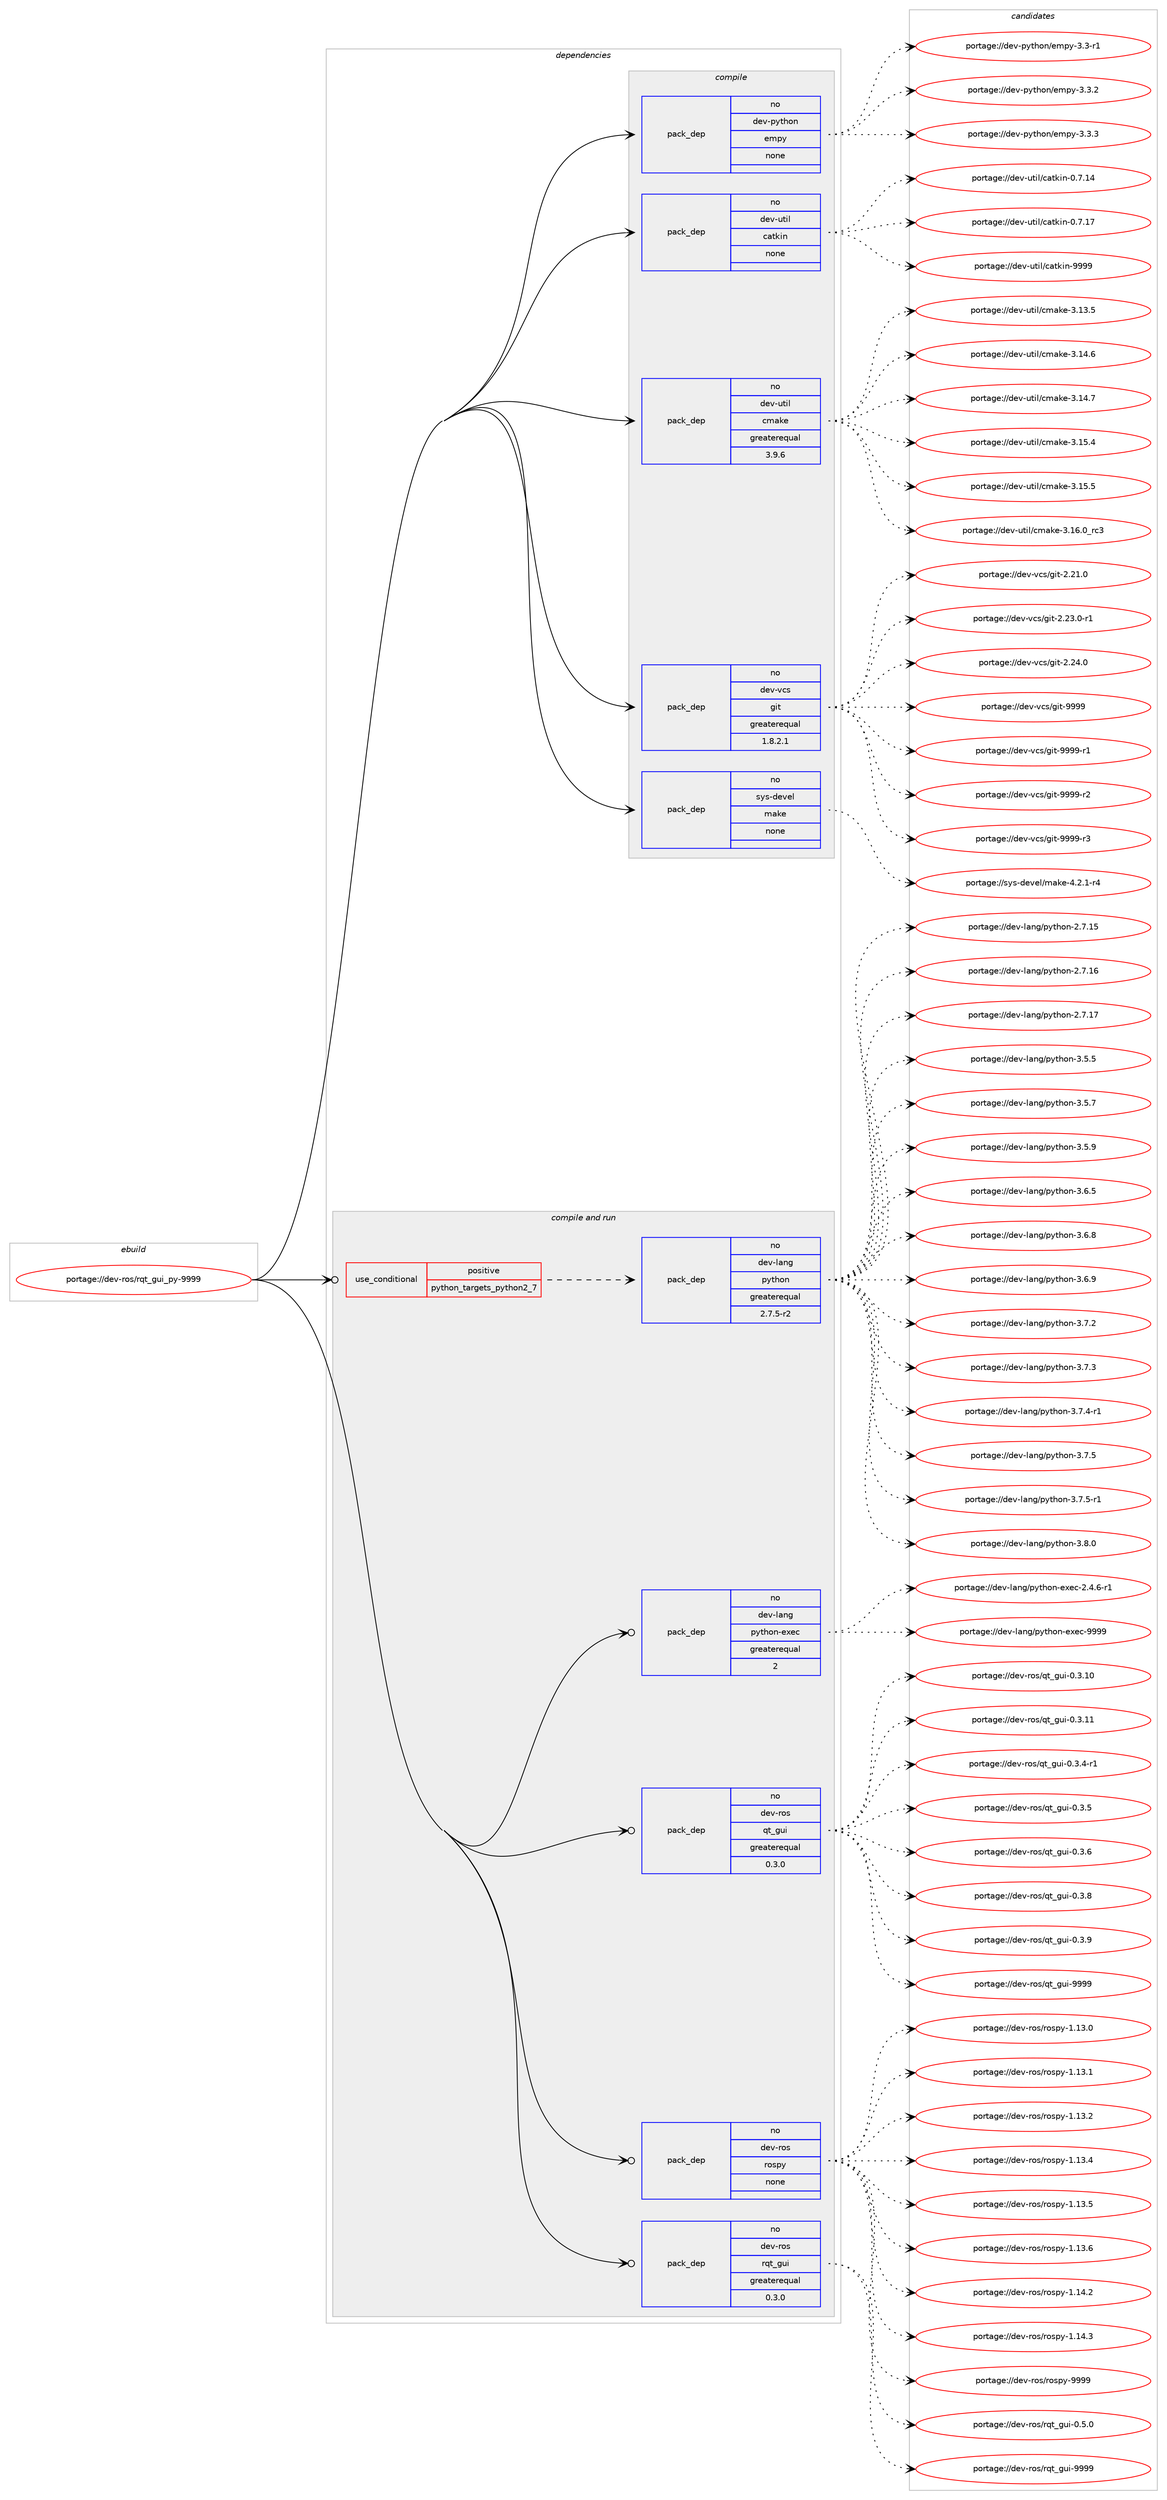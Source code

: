 digraph prolog {

# *************
# Graph options
# *************

newrank=true;
concentrate=true;
compound=true;
graph [rankdir=LR,fontname=Helvetica,fontsize=10,ranksep=1.5];#, ranksep=2.5, nodesep=0.2];
edge  [arrowhead=vee];
node  [fontname=Helvetica,fontsize=10];

# **********
# The ebuild
# **********

subgraph cluster_leftcol {
color=gray;
rank=same;
label=<<i>ebuild</i>>;
id [label="portage://dev-ros/rqt_gui_py-9999", color=red, width=4, href="../dev-ros/rqt_gui_py-9999.svg"];
}

# ****************
# The dependencies
# ****************

subgraph cluster_midcol {
color=gray;
label=<<i>dependencies</i>>;
subgraph cluster_compile {
fillcolor="#eeeeee";
style=filled;
label=<<i>compile</i>>;
subgraph pack152509 {
dependency200518 [label=<<TABLE BORDER="0" CELLBORDER="1" CELLSPACING="0" CELLPADDING="4" WIDTH="220"><TR><TD ROWSPAN="6" CELLPADDING="30">pack_dep</TD></TR><TR><TD WIDTH="110">no</TD></TR><TR><TD>dev-python</TD></TR><TR><TD>empy</TD></TR><TR><TD>none</TD></TR><TR><TD></TD></TR></TABLE>>, shape=none, color=blue];
}
id:e -> dependency200518:w [weight=20,style="solid",arrowhead="vee"];
subgraph pack152510 {
dependency200519 [label=<<TABLE BORDER="0" CELLBORDER="1" CELLSPACING="0" CELLPADDING="4" WIDTH="220"><TR><TD ROWSPAN="6" CELLPADDING="30">pack_dep</TD></TR><TR><TD WIDTH="110">no</TD></TR><TR><TD>dev-util</TD></TR><TR><TD>catkin</TD></TR><TR><TD>none</TD></TR><TR><TD></TD></TR></TABLE>>, shape=none, color=blue];
}
id:e -> dependency200519:w [weight=20,style="solid",arrowhead="vee"];
subgraph pack152511 {
dependency200520 [label=<<TABLE BORDER="0" CELLBORDER="1" CELLSPACING="0" CELLPADDING="4" WIDTH="220"><TR><TD ROWSPAN="6" CELLPADDING="30">pack_dep</TD></TR><TR><TD WIDTH="110">no</TD></TR><TR><TD>dev-util</TD></TR><TR><TD>cmake</TD></TR><TR><TD>greaterequal</TD></TR><TR><TD>3.9.6</TD></TR></TABLE>>, shape=none, color=blue];
}
id:e -> dependency200520:w [weight=20,style="solid",arrowhead="vee"];
subgraph pack152512 {
dependency200521 [label=<<TABLE BORDER="0" CELLBORDER="1" CELLSPACING="0" CELLPADDING="4" WIDTH="220"><TR><TD ROWSPAN="6" CELLPADDING="30">pack_dep</TD></TR><TR><TD WIDTH="110">no</TD></TR><TR><TD>dev-vcs</TD></TR><TR><TD>git</TD></TR><TR><TD>greaterequal</TD></TR><TR><TD>1.8.2.1</TD></TR></TABLE>>, shape=none, color=blue];
}
id:e -> dependency200521:w [weight=20,style="solid",arrowhead="vee"];
subgraph pack152513 {
dependency200522 [label=<<TABLE BORDER="0" CELLBORDER="1" CELLSPACING="0" CELLPADDING="4" WIDTH="220"><TR><TD ROWSPAN="6" CELLPADDING="30">pack_dep</TD></TR><TR><TD WIDTH="110">no</TD></TR><TR><TD>sys-devel</TD></TR><TR><TD>make</TD></TR><TR><TD>none</TD></TR><TR><TD></TD></TR></TABLE>>, shape=none, color=blue];
}
id:e -> dependency200522:w [weight=20,style="solid",arrowhead="vee"];
}
subgraph cluster_compileandrun {
fillcolor="#eeeeee";
style=filled;
label=<<i>compile and run</i>>;
subgraph cond44581 {
dependency200523 [label=<<TABLE BORDER="0" CELLBORDER="1" CELLSPACING="0" CELLPADDING="4"><TR><TD ROWSPAN="3" CELLPADDING="10">use_conditional</TD></TR><TR><TD>positive</TD></TR><TR><TD>python_targets_python2_7</TD></TR></TABLE>>, shape=none, color=red];
subgraph pack152514 {
dependency200524 [label=<<TABLE BORDER="0" CELLBORDER="1" CELLSPACING="0" CELLPADDING="4" WIDTH="220"><TR><TD ROWSPAN="6" CELLPADDING="30">pack_dep</TD></TR><TR><TD WIDTH="110">no</TD></TR><TR><TD>dev-lang</TD></TR><TR><TD>python</TD></TR><TR><TD>greaterequal</TD></TR><TR><TD>2.7.5-r2</TD></TR></TABLE>>, shape=none, color=blue];
}
dependency200523:e -> dependency200524:w [weight=20,style="dashed",arrowhead="vee"];
}
id:e -> dependency200523:w [weight=20,style="solid",arrowhead="odotvee"];
subgraph pack152515 {
dependency200525 [label=<<TABLE BORDER="0" CELLBORDER="1" CELLSPACING="0" CELLPADDING="4" WIDTH="220"><TR><TD ROWSPAN="6" CELLPADDING="30">pack_dep</TD></TR><TR><TD WIDTH="110">no</TD></TR><TR><TD>dev-lang</TD></TR><TR><TD>python-exec</TD></TR><TR><TD>greaterequal</TD></TR><TR><TD>2</TD></TR></TABLE>>, shape=none, color=blue];
}
id:e -> dependency200525:w [weight=20,style="solid",arrowhead="odotvee"];
subgraph pack152516 {
dependency200526 [label=<<TABLE BORDER="0" CELLBORDER="1" CELLSPACING="0" CELLPADDING="4" WIDTH="220"><TR><TD ROWSPAN="6" CELLPADDING="30">pack_dep</TD></TR><TR><TD WIDTH="110">no</TD></TR><TR><TD>dev-ros</TD></TR><TR><TD>qt_gui</TD></TR><TR><TD>greaterequal</TD></TR><TR><TD>0.3.0</TD></TR></TABLE>>, shape=none, color=blue];
}
id:e -> dependency200526:w [weight=20,style="solid",arrowhead="odotvee"];
subgraph pack152517 {
dependency200527 [label=<<TABLE BORDER="0" CELLBORDER="1" CELLSPACING="0" CELLPADDING="4" WIDTH="220"><TR><TD ROWSPAN="6" CELLPADDING="30">pack_dep</TD></TR><TR><TD WIDTH="110">no</TD></TR><TR><TD>dev-ros</TD></TR><TR><TD>rospy</TD></TR><TR><TD>none</TD></TR><TR><TD></TD></TR></TABLE>>, shape=none, color=blue];
}
id:e -> dependency200527:w [weight=20,style="solid",arrowhead="odotvee"];
subgraph pack152518 {
dependency200528 [label=<<TABLE BORDER="0" CELLBORDER="1" CELLSPACING="0" CELLPADDING="4" WIDTH="220"><TR><TD ROWSPAN="6" CELLPADDING="30">pack_dep</TD></TR><TR><TD WIDTH="110">no</TD></TR><TR><TD>dev-ros</TD></TR><TR><TD>rqt_gui</TD></TR><TR><TD>greaterequal</TD></TR><TR><TD>0.3.0</TD></TR></TABLE>>, shape=none, color=blue];
}
id:e -> dependency200528:w [weight=20,style="solid",arrowhead="odotvee"];
}
subgraph cluster_run {
fillcolor="#eeeeee";
style=filled;
label=<<i>run</i>>;
}
}

# **************
# The candidates
# **************

subgraph cluster_choices {
rank=same;
color=gray;
label=<<i>candidates</i>>;

subgraph choice152509 {
color=black;
nodesep=1;
choiceportage1001011184511212111610411111047101109112121455146514511449 [label="portage://dev-python/empy-3.3-r1", color=red, width=4,href="../dev-python/empy-3.3-r1.svg"];
choiceportage1001011184511212111610411111047101109112121455146514650 [label="portage://dev-python/empy-3.3.2", color=red, width=4,href="../dev-python/empy-3.3.2.svg"];
choiceportage1001011184511212111610411111047101109112121455146514651 [label="portage://dev-python/empy-3.3.3", color=red, width=4,href="../dev-python/empy-3.3.3.svg"];
dependency200518:e -> choiceportage1001011184511212111610411111047101109112121455146514511449:w [style=dotted,weight="100"];
dependency200518:e -> choiceportage1001011184511212111610411111047101109112121455146514650:w [style=dotted,weight="100"];
dependency200518:e -> choiceportage1001011184511212111610411111047101109112121455146514651:w [style=dotted,weight="100"];
}
subgraph choice152510 {
color=black;
nodesep=1;
choiceportage1001011184511711610510847999711610710511045484655464952 [label="portage://dev-util/catkin-0.7.14", color=red, width=4,href="../dev-util/catkin-0.7.14.svg"];
choiceportage1001011184511711610510847999711610710511045484655464955 [label="portage://dev-util/catkin-0.7.17", color=red, width=4,href="../dev-util/catkin-0.7.17.svg"];
choiceportage100101118451171161051084799971161071051104557575757 [label="portage://dev-util/catkin-9999", color=red, width=4,href="../dev-util/catkin-9999.svg"];
dependency200519:e -> choiceportage1001011184511711610510847999711610710511045484655464952:w [style=dotted,weight="100"];
dependency200519:e -> choiceportage1001011184511711610510847999711610710511045484655464955:w [style=dotted,weight="100"];
dependency200519:e -> choiceportage100101118451171161051084799971161071051104557575757:w [style=dotted,weight="100"];
}
subgraph choice152511 {
color=black;
nodesep=1;
choiceportage1001011184511711610510847991099710710145514649514653 [label="portage://dev-util/cmake-3.13.5", color=red, width=4,href="../dev-util/cmake-3.13.5.svg"];
choiceportage1001011184511711610510847991099710710145514649524654 [label="portage://dev-util/cmake-3.14.6", color=red, width=4,href="../dev-util/cmake-3.14.6.svg"];
choiceportage1001011184511711610510847991099710710145514649524655 [label="portage://dev-util/cmake-3.14.7", color=red, width=4,href="../dev-util/cmake-3.14.7.svg"];
choiceportage1001011184511711610510847991099710710145514649534652 [label="portage://dev-util/cmake-3.15.4", color=red, width=4,href="../dev-util/cmake-3.15.4.svg"];
choiceportage1001011184511711610510847991099710710145514649534653 [label="portage://dev-util/cmake-3.15.5", color=red, width=4,href="../dev-util/cmake-3.15.5.svg"];
choiceportage1001011184511711610510847991099710710145514649544648951149951 [label="portage://dev-util/cmake-3.16.0_rc3", color=red, width=4,href="../dev-util/cmake-3.16.0_rc3.svg"];
dependency200520:e -> choiceportage1001011184511711610510847991099710710145514649514653:w [style=dotted,weight="100"];
dependency200520:e -> choiceportage1001011184511711610510847991099710710145514649524654:w [style=dotted,weight="100"];
dependency200520:e -> choiceportage1001011184511711610510847991099710710145514649524655:w [style=dotted,weight="100"];
dependency200520:e -> choiceportage1001011184511711610510847991099710710145514649534652:w [style=dotted,weight="100"];
dependency200520:e -> choiceportage1001011184511711610510847991099710710145514649534653:w [style=dotted,weight="100"];
dependency200520:e -> choiceportage1001011184511711610510847991099710710145514649544648951149951:w [style=dotted,weight="100"];
}
subgraph choice152512 {
color=black;
nodesep=1;
choiceportage10010111845118991154710310511645504650494648 [label="portage://dev-vcs/git-2.21.0", color=red, width=4,href="../dev-vcs/git-2.21.0.svg"];
choiceportage100101118451189911547103105116455046505146484511449 [label="portage://dev-vcs/git-2.23.0-r1", color=red, width=4,href="../dev-vcs/git-2.23.0-r1.svg"];
choiceportage10010111845118991154710310511645504650524648 [label="portage://dev-vcs/git-2.24.0", color=red, width=4,href="../dev-vcs/git-2.24.0.svg"];
choiceportage1001011184511899115471031051164557575757 [label="portage://dev-vcs/git-9999", color=red, width=4,href="../dev-vcs/git-9999.svg"];
choiceportage10010111845118991154710310511645575757574511449 [label="portage://dev-vcs/git-9999-r1", color=red, width=4,href="../dev-vcs/git-9999-r1.svg"];
choiceportage10010111845118991154710310511645575757574511450 [label="portage://dev-vcs/git-9999-r2", color=red, width=4,href="../dev-vcs/git-9999-r2.svg"];
choiceportage10010111845118991154710310511645575757574511451 [label="portage://dev-vcs/git-9999-r3", color=red, width=4,href="../dev-vcs/git-9999-r3.svg"];
dependency200521:e -> choiceportage10010111845118991154710310511645504650494648:w [style=dotted,weight="100"];
dependency200521:e -> choiceportage100101118451189911547103105116455046505146484511449:w [style=dotted,weight="100"];
dependency200521:e -> choiceportage10010111845118991154710310511645504650524648:w [style=dotted,weight="100"];
dependency200521:e -> choiceportage1001011184511899115471031051164557575757:w [style=dotted,weight="100"];
dependency200521:e -> choiceportage10010111845118991154710310511645575757574511449:w [style=dotted,weight="100"];
dependency200521:e -> choiceportage10010111845118991154710310511645575757574511450:w [style=dotted,weight="100"];
dependency200521:e -> choiceportage10010111845118991154710310511645575757574511451:w [style=dotted,weight="100"];
}
subgraph choice152513 {
color=black;
nodesep=1;
choiceportage1151211154510010111810110847109971071014552465046494511452 [label="portage://sys-devel/make-4.2.1-r4", color=red, width=4,href="../sys-devel/make-4.2.1-r4.svg"];
dependency200522:e -> choiceportage1151211154510010111810110847109971071014552465046494511452:w [style=dotted,weight="100"];
}
subgraph choice152514 {
color=black;
nodesep=1;
choiceportage10010111845108971101034711212111610411111045504655464953 [label="portage://dev-lang/python-2.7.15", color=red, width=4,href="../dev-lang/python-2.7.15.svg"];
choiceportage10010111845108971101034711212111610411111045504655464954 [label="portage://dev-lang/python-2.7.16", color=red, width=4,href="../dev-lang/python-2.7.16.svg"];
choiceportage10010111845108971101034711212111610411111045504655464955 [label="portage://dev-lang/python-2.7.17", color=red, width=4,href="../dev-lang/python-2.7.17.svg"];
choiceportage100101118451089711010347112121116104111110455146534653 [label="portage://dev-lang/python-3.5.5", color=red, width=4,href="../dev-lang/python-3.5.5.svg"];
choiceportage100101118451089711010347112121116104111110455146534655 [label="portage://dev-lang/python-3.5.7", color=red, width=4,href="../dev-lang/python-3.5.7.svg"];
choiceportage100101118451089711010347112121116104111110455146534657 [label="portage://dev-lang/python-3.5.9", color=red, width=4,href="../dev-lang/python-3.5.9.svg"];
choiceportage100101118451089711010347112121116104111110455146544653 [label="portage://dev-lang/python-3.6.5", color=red, width=4,href="../dev-lang/python-3.6.5.svg"];
choiceportage100101118451089711010347112121116104111110455146544656 [label="portage://dev-lang/python-3.6.8", color=red, width=4,href="../dev-lang/python-3.6.8.svg"];
choiceportage100101118451089711010347112121116104111110455146544657 [label="portage://dev-lang/python-3.6.9", color=red, width=4,href="../dev-lang/python-3.6.9.svg"];
choiceportage100101118451089711010347112121116104111110455146554650 [label="portage://dev-lang/python-3.7.2", color=red, width=4,href="../dev-lang/python-3.7.2.svg"];
choiceportage100101118451089711010347112121116104111110455146554651 [label="portage://dev-lang/python-3.7.3", color=red, width=4,href="../dev-lang/python-3.7.3.svg"];
choiceportage1001011184510897110103471121211161041111104551465546524511449 [label="portage://dev-lang/python-3.7.4-r1", color=red, width=4,href="../dev-lang/python-3.7.4-r1.svg"];
choiceportage100101118451089711010347112121116104111110455146554653 [label="portage://dev-lang/python-3.7.5", color=red, width=4,href="../dev-lang/python-3.7.5.svg"];
choiceportage1001011184510897110103471121211161041111104551465546534511449 [label="portage://dev-lang/python-3.7.5-r1", color=red, width=4,href="../dev-lang/python-3.7.5-r1.svg"];
choiceportage100101118451089711010347112121116104111110455146564648 [label="portage://dev-lang/python-3.8.0", color=red, width=4,href="../dev-lang/python-3.8.0.svg"];
dependency200524:e -> choiceportage10010111845108971101034711212111610411111045504655464953:w [style=dotted,weight="100"];
dependency200524:e -> choiceportage10010111845108971101034711212111610411111045504655464954:w [style=dotted,weight="100"];
dependency200524:e -> choiceportage10010111845108971101034711212111610411111045504655464955:w [style=dotted,weight="100"];
dependency200524:e -> choiceportage100101118451089711010347112121116104111110455146534653:w [style=dotted,weight="100"];
dependency200524:e -> choiceportage100101118451089711010347112121116104111110455146534655:w [style=dotted,weight="100"];
dependency200524:e -> choiceportage100101118451089711010347112121116104111110455146534657:w [style=dotted,weight="100"];
dependency200524:e -> choiceportage100101118451089711010347112121116104111110455146544653:w [style=dotted,weight="100"];
dependency200524:e -> choiceportage100101118451089711010347112121116104111110455146544656:w [style=dotted,weight="100"];
dependency200524:e -> choiceportage100101118451089711010347112121116104111110455146544657:w [style=dotted,weight="100"];
dependency200524:e -> choiceportage100101118451089711010347112121116104111110455146554650:w [style=dotted,weight="100"];
dependency200524:e -> choiceportage100101118451089711010347112121116104111110455146554651:w [style=dotted,weight="100"];
dependency200524:e -> choiceportage1001011184510897110103471121211161041111104551465546524511449:w [style=dotted,weight="100"];
dependency200524:e -> choiceportage100101118451089711010347112121116104111110455146554653:w [style=dotted,weight="100"];
dependency200524:e -> choiceportage1001011184510897110103471121211161041111104551465546534511449:w [style=dotted,weight="100"];
dependency200524:e -> choiceportage100101118451089711010347112121116104111110455146564648:w [style=dotted,weight="100"];
}
subgraph choice152515 {
color=black;
nodesep=1;
choiceportage10010111845108971101034711212111610411111045101120101994550465246544511449 [label="portage://dev-lang/python-exec-2.4.6-r1", color=red, width=4,href="../dev-lang/python-exec-2.4.6-r1.svg"];
choiceportage10010111845108971101034711212111610411111045101120101994557575757 [label="portage://dev-lang/python-exec-9999", color=red, width=4,href="../dev-lang/python-exec-9999.svg"];
dependency200525:e -> choiceportage10010111845108971101034711212111610411111045101120101994550465246544511449:w [style=dotted,weight="100"];
dependency200525:e -> choiceportage10010111845108971101034711212111610411111045101120101994557575757:w [style=dotted,weight="100"];
}
subgraph choice152516 {
color=black;
nodesep=1;
choiceportage10010111845114111115471131169510311710545484651464948 [label="portage://dev-ros/qt_gui-0.3.10", color=red, width=4,href="../dev-ros/qt_gui-0.3.10.svg"];
choiceportage10010111845114111115471131169510311710545484651464949 [label="portage://dev-ros/qt_gui-0.3.11", color=red, width=4,href="../dev-ros/qt_gui-0.3.11.svg"];
choiceportage1001011184511411111547113116951031171054548465146524511449 [label="portage://dev-ros/qt_gui-0.3.4-r1", color=red, width=4,href="../dev-ros/qt_gui-0.3.4-r1.svg"];
choiceportage100101118451141111154711311695103117105454846514653 [label="portage://dev-ros/qt_gui-0.3.5", color=red, width=4,href="../dev-ros/qt_gui-0.3.5.svg"];
choiceportage100101118451141111154711311695103117105454846514654 [label="portage://dev-ros/qt_gui-0.3.6", color=red, width=4,href="../dev-ros/qt_gui-0.3.6.svg"];
choiceportage100101118451141111154711311695103117105454846514656 [label="portage://dev-ros/qt_gui-0.3.8", color=red, width=4,href="../dev-ros/qt_gui-0.3.8.svg"];
choiceportage100101118451141111154711311695103117105454846514657 [label="portage://dev-ros/qt_gui-0.3.9", color=red, width=4,href="../dev-ros/qt_gui-0.3.9.svg"];
choiceportage1001011184511411111547113116951031171054557575757 [label="portage://dev-ros/qt_gui-9999", color=red, width=4,href="../dev-ros/qt_gui-9999.svg"];
dependency200526:e -> choiceportage10010111845114111115471131169510311710545484651464948:w [style=dotted,weight="100"];
dependency200526:e -> choiceportage10010111845114111115471131169510311710545484651464949:w [style=dotted,weight="100"];
dependency200526:e -> choiceportage1001011184511411111547113116951031171054548465146524511449:w [style=dotted,weight="100"];
dependency200526:e -> choiceportage100101118451141111154711311695103117105454846514653:w [style=dotted,weight="100"];
dependency200526:e -> choiceportage100101118451141111154711311695103117105454846514654:w [style=dotted,weight="100"];
dependency200526:e -> choiceportage100101118451141111154711311695103117105454846514656:w [style=dotted,weight="100"];
dependency200526:e -> choiceportage100101118451141111154711311695103117105454846514657:w [style=dotted,weight="100"];
dependency200526:e -> choiceportage1001011184511411111547113116951031171054557575757:w [style=dotted,weight="100"];
}
subgraph choice152517 {
color=black;
nodesep=1;
choiceportage100101118451141111154711411111511212145494649514648 [label="portage://dev-ros/rospy-1.13.0", color=red, width=4,href="../dev-ros/rospy-1.13.0.svg"];
choiceportage100101118451141111154711411111511212145494649514649 [label="portage://dev-ros/rospy-1.13.1", color=red, width=4,href="../dev-ros/rospy-1.13.1.svg"];
choiceportage100101118451141111154711411111511212145494649514650 [label="portage://dev-ros/rospy-1.13.2", color=red, width=4,href="../dev-ros/rospy-1.13.2.svg"];
choiceportage100101118451141111154711411111511212145494649514652 [label="portage://dev-ros/rospy-1.13.4", color=red, width=4,href="../dev-ros/rospy-1.13.4.svg"];
choiceportage100101118451141111154711411111511212145494649514653 [label="portage://dev-ros/rospy-1.13.5", color=red, width=4,href="../dev-ros/rospy-1.13.5.svg"];
choiceportage100101118451141111154711411111511212145494649514654 [label="portage://dev-ros/rospy-1.13.6", color=red, width=4,href="../dev-ros/rospy-1.13.6.svg"];
choiceportage100101118451141111154711411111511212145494649524650 [label="portage://dev-ros/rospy-1.14.2", color=red, width=4,href="../dev-ros/rospy-1.14.2.svg"];
choiceportage100101118451141111154711411111511212145494649524651 [label="portage://dev-ros/rospy-1.14.3", color=red, width=4,href="../dev-ros/rospy-1.14.3.svg"];
choiceportage10010111845114111115471141111151121214557575757 [label="portage://dev-ros/rospy-9999", color=red, width=4,href="../dev-ros/rospy-9999.svg"];
dependency200527:e -> choiceportage100101118451141111154711411111511212145494649514648:w [style=dotted,weight="100"];
dependency200527:e -> choiceportage100101118451141111154711411111511212145494649514649:w [style=dotted,weight="100"];
dependency200527:e -> choiceportage100101118451141111154711411111511212145494649514650:w [style=dotted,weight="100"];
dependency200527:e -> choiceportage100101118451141111154711411111511212145494649514652:w [style=dotted,weight="100"];
dependency200527:e -> choiceportage100101118451141111154711411111511212145494649514653:w [style=dotted,weight="100"];
dependency200527:e -> choiceportage100101118451141111154711411111511212145494649514654:w [style=dotted,weight="100"];
dependency200527:e -> choiceportage100101118451141111154711411111511212145494649524650:w [style=dotted,weight="100"];
dependency200527:e -> choiceportage100101118451141111154711411111511212145494649524651:w [style=dotted,weight="100"];
dependency200527:e -> choiceportage10010111845114111115471141111151121214557575757:w [style=dotted,weight="100"];
}
subgraph choice152518 {
color=black;
nodesep=1;
choiceportage100101118451141111154711411311695103117105454846534648 [label="portage://dev-ros/rqt_gui-0.5.0", color=red, width=4,href="../dev-ros/rqt_gui-0.5.0.svg"];
choiceportage1001011184511411111547114113116951031171054557575757 [label="portage://dev-ros/rqt_gui-9999", color=red, width=4,href="../dev-ros/rqt_gui-9999.svg"];
dependency200528:e -> choiceportage100101118451141111154711411311695103117105454846534648:w [style=dotted,weight="100"];
dependency200528:e -> choiceportage1001011184511411111547114113116951031171054557575757:w [style=dotted,weight="100"];
}
}

}
